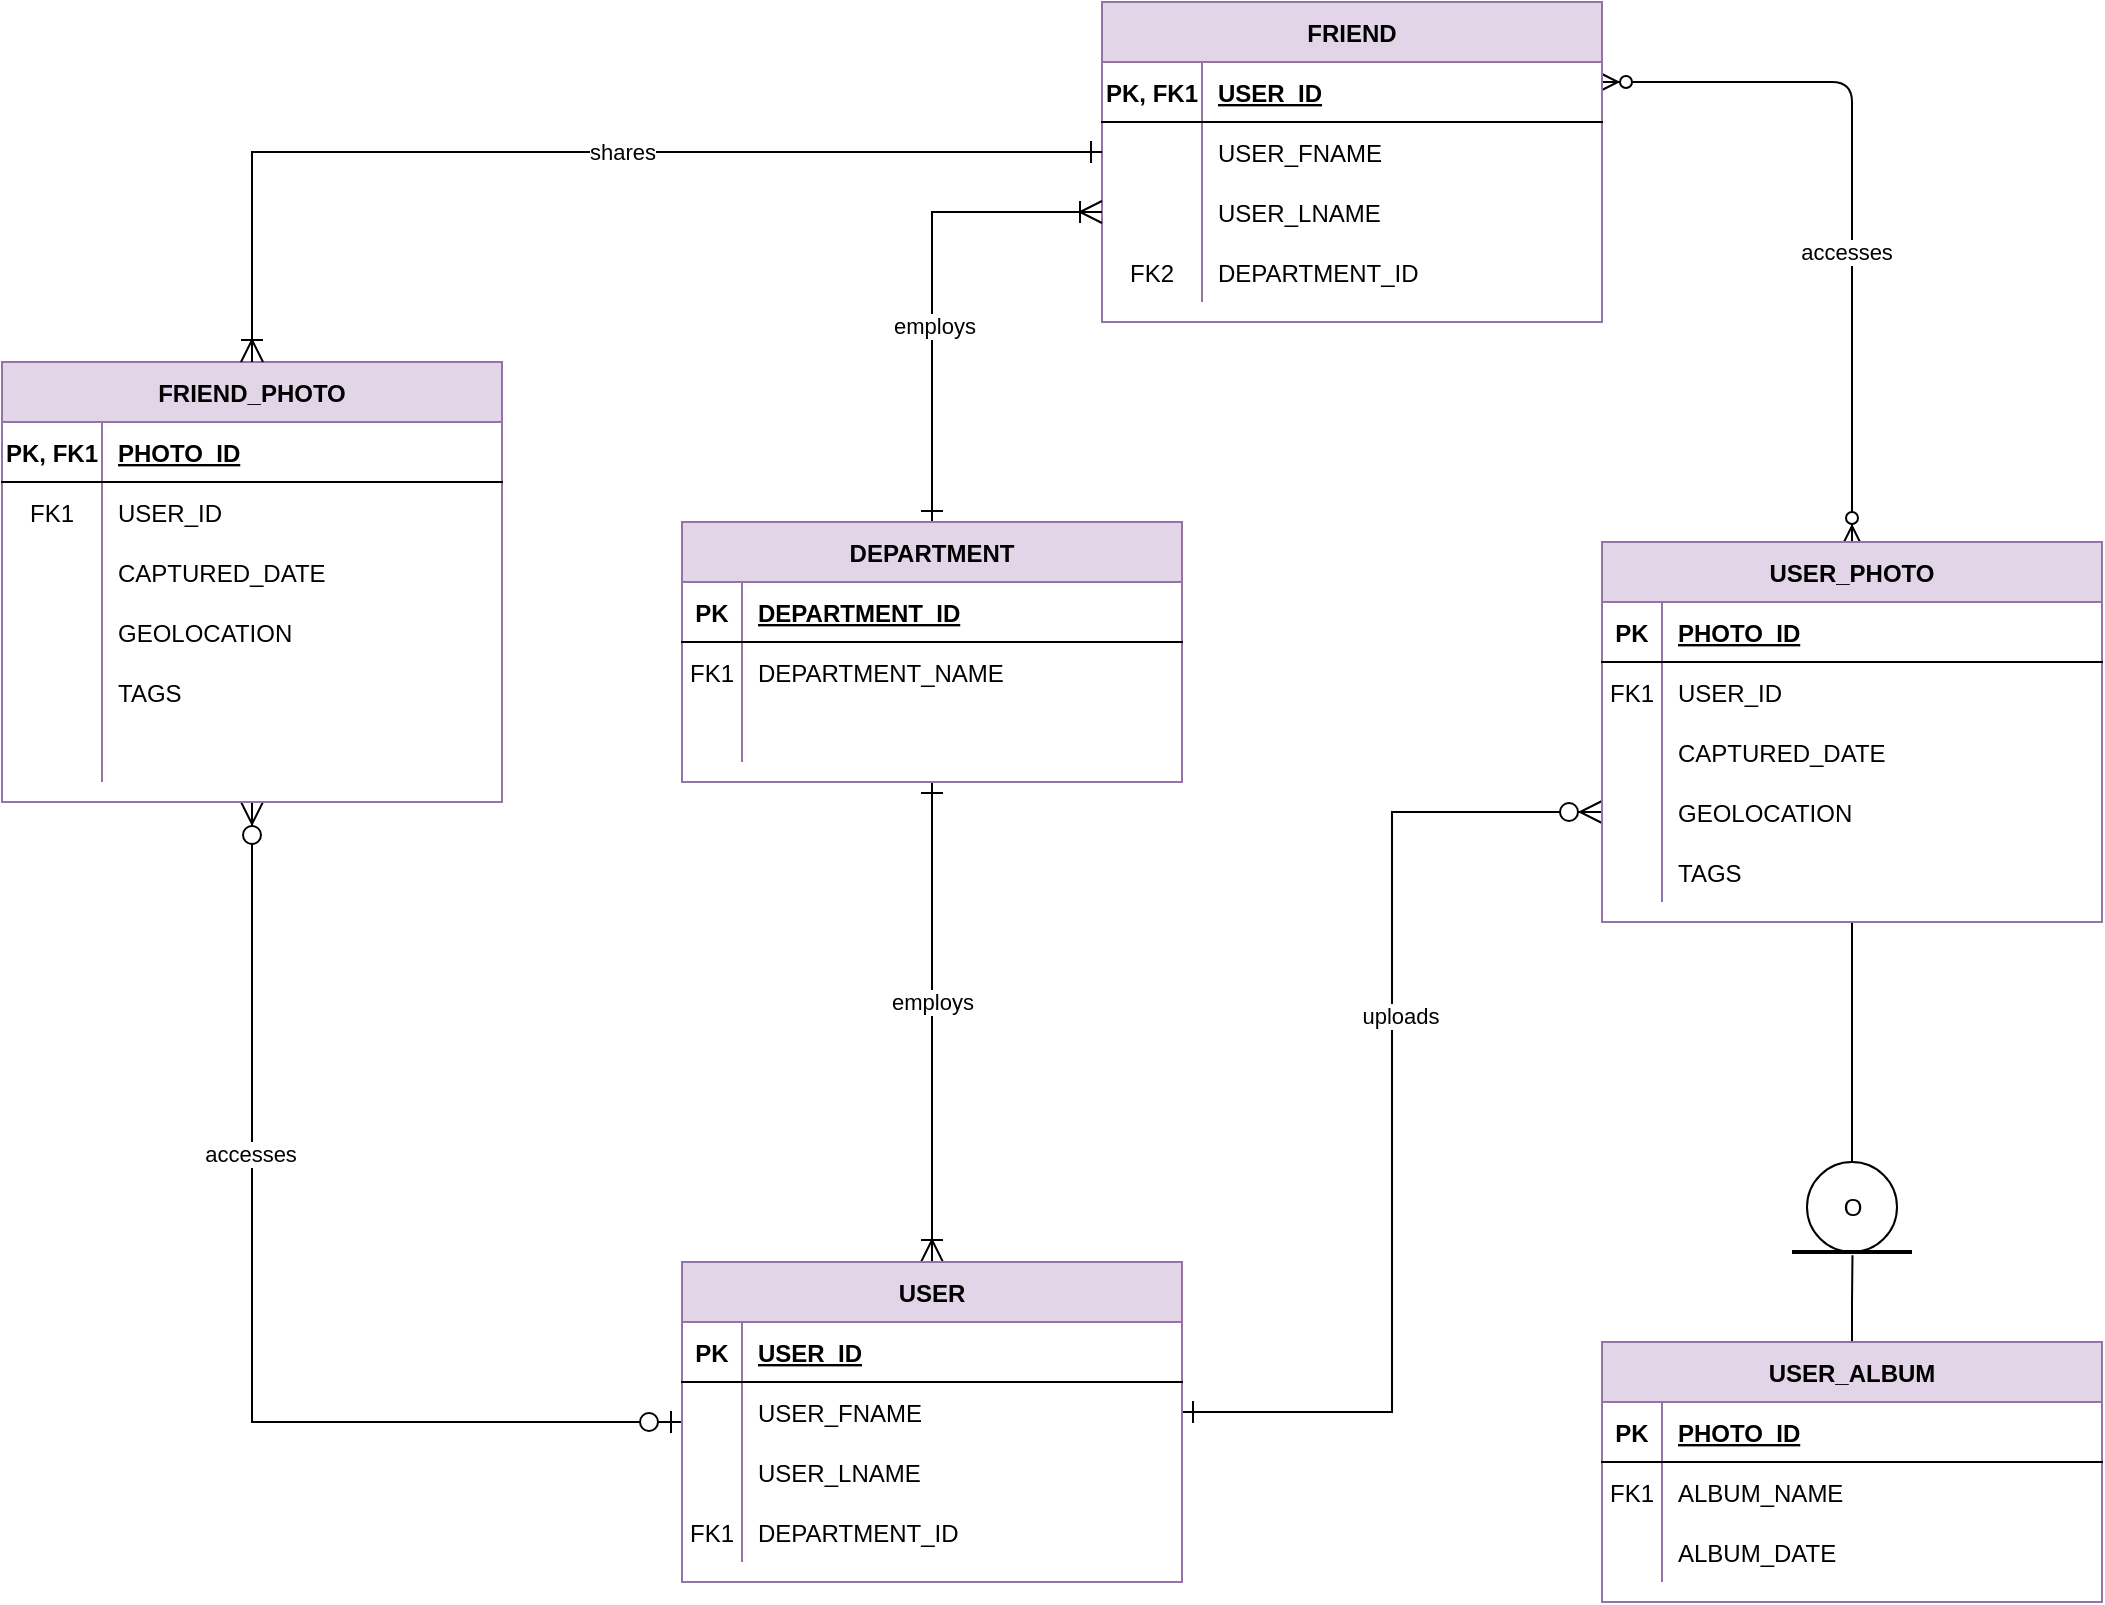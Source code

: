 <mxfile version="13.6.2" type="device"><diagram id="R2lEEEUBdFMjLlhIrx00" name="Page-1"><mxGraphModel dx="2441" dy="917" grid="1" gridSize="10" guides="1" tooltips="1" connect="1" arrows="1" fold="1" page="1" pageScale="1" pageWidth="850" pageHeight="1100" math="0" shadow="0" extFonts="Permanent Marker^https://fonts.googleapis.com/css?family=Permanent+Marker"><root><mxCell id="0"/><mxCell id="1" parent="0"/><mxCell id="C-vyLk0tnHw3VtMMgP7b-12" value="" style="endArrow=ERzeroToMany;startArrow=ERzeroToMany;endFill=1;startFill=1;entryX=0.5;entryY=0;entryDx=0;entryDy=0;edgeStyle=elbowEdgeStyle;elbow=vertical;exitX=1;exitY=0.25;exitDx=0;exitDy=0;" parent="1" source="C-vyLk0tnHw3VtMMgP7b-2" target="C-vyLk0tnHw3VtMMgP7b-13" edge="1"><mxGeometry width="100" height="100" relative="1" as="geometry"><mxPoint x="400" y="180" as="sourcePoint"/><mxPoint x="460" y="205" as="targetPoint"/><Array as="points"><mxPoint x="640" y="450"/></Array></mxGeometry></mxCell><mxCell id="fOMFk00uYpkulK1ANtyU-146" value="accesses" style="edgeLabel;html=1;align=center;verticalAlign=middle;resizable=0;points=[];" vertex="1" connectable="0" parent="C-vyLk0tnHw3VtMMgP7b-12"><mxGeometry x="0.188" y="-3" relative="1" as="geometry"><mxPoint y="-1" as="offset"/></mxGeometry></mxCell><mxCell id="fOMFk00uYpkulK1ANtyU-129" style="edgeStyle=orthogonalEdgeStyle;rounded=0;orthogonalLoop=1;jettySize=auto;html=1;exitX=0.5;exitY=1;exitDx=0;exitDy=0;entryX=0.5;entryY=0.25;entryDx=0;entryDy=0;entryPerimeter=0;" edge="1" parent="1" source="C-vyLk0tnHw3VtMMgP7b-13" target="fOMFk00uYpkulK1ANtyU-126"><mxGeometry relative="1" as="geometry"/></mxCell><mxCell id="fOMFk00uYpkulK1ANtyU-131" style="edgeStyle=orthogonalEdgeStyle;rounded=0;orthogonalLoop=1;jettySize=auto;html=1;exitX=0.5;exitY=0;exitDx=0;exitDy=0;entryX=0.504;entryY=0.663;entryDx=0;entryDy=0;entryPerimeter=0;endArrow=none;endFill=0;" edge="1" parent="1" source="fOMFk00uYpkulK1ANtyU-107" target="fOMFk00uYpkulK1ANtyU-130"><mxGeometry relative="1" as="geometry"/></mxCell><mxCell id="fOMFk00uYpkulK1ANtyU-134" style="edgeStyle=orthogonalEdgeStyle;rounded=0;orthogonalLoop=1;jettySize=auto;html=1;startArrow=ERone;startFill=0;startSize=9;endArrow=ERoneToMany;endFill=0;endSize=9;strokeWidth=1;" edge="1" parent="1" source="fOMFk00uYpkulK1ANtyU-47" target="C-vyLk0tnHw3VtMMgP7b-23"><mxGeometry relative="1" as="geometry"/></mxCell><mxCell id="fOMFk00uYpkulK1ANtyU-141" value="employs" style="edgeLabel;html=1;align=center;verticalAlign=middle;resizable=0;points=[];" vertex="1" connectable="0" parent="fOMFk00uYpkulK1ANtyU-134"><mxGeometry x="-0.083" relative="1" as="geometry"><mxPoint as="offset"/></mxGeometry></mxCell><mxCell id="C-vyLk0tnHw3VtMMgP7b-2" value="FRIEND" style="shape=table;startSize=30;container=1;collapsible=1;childLayout=tableLayout;fixedRows=1;rowLines=0;fontStyle=1;align=center;resizeLast=1;fillColor=#e1d5e7;strokeColor=#9673a6;" parent="1" vertex="1"><mxGeometry x="240" y="410" width="250" height="160" as="geometry"/></mxCell><mxCell id="C-vyLk0tnHw3VtMMgP7b-3" value="" style="shape=partialRectangle;collapsible=0;dropTarget=0;pointerEvents=0;fillColor=none;points=[[0,0.5],[1,0.5]];portConstraint=eastwest;top=0;left=0;right=0;bottom=1;" parent="C-vyLk0tnHw3VtMMgP7b-2" vertex="1"><mxGeometry y="30" width="250" height="30" as="geometry"/></mxCell><mxCell id="C-vyLk0tnHw3VtMMgP7b-4" value="PK, FK1" style="shape=partialRectangle;overflow=hidden;connectable=0;fillColor=none;top=0;left=0;bottom=0;right=0;fontStyle=1;" parent="C-vyLk0tnHw3VtMMgP7b-3" vertex="1"><mxGeometry width="50" height="30" as="geometry"/></mxCell><mxCell id="C-vyLk0tnHw3VtMMgP7b-5" value="USER_ID" style="shape=partialRectangle;overflow=hidden;connectable=0;fillColor=none;top=0;left=0;bottom=0;right=0;align=left;spacingLeft=6;fontStyle=5;" parent="C-vyLk0tnHw3VtMMgP7b-3" vertex="1"><mxGeometry x="50" width="200" height="30" as="geometry"/></mxCell><mxCell id="C-vyLk0tnHw3VtMMgP7b-9" value="" style="shape=partialRectangle;collapsible=0;dropTarget=0;pointerEvents=0;fillColor=none;points=[[0,0.5],[1,0.5]];portConstraint=eastwest;top=0;left=0;right=0;bottom=0;" parent="C-vyLk0tnHw3VtMMgP7b-2" vertex="1"><mxGeometry y="60" width="250" height="30" as="geometry"/></mxCell><mxCell id="C-vyLk0tnHw3VtMMgP7b-10" value="" style="shape=partialRectangle;overflow=hidden;connectable=0;fillColor=none;top=0;left=0;bottom=0;right=0;" parent="C-vyLk0tnHw3VtMMgP7b-9" vertex="1"><mxGeometry width="50" height="30" as="geometry"/></mxCell><mxCell id="C-vyLk0tnHw3VtMMgP7b-11" value="USER_FNAME" style="shape=partialRectangle;overflow=hidden;connectable=0;fillColor=none;top=0;left=0;bottom=0;right=0;align=left;spacingLeft=6;" parent="C-vyLk0tnHw3VtMMgP7b-9" vertex="1"><mxGeometry x="50" width="200" height="30" as="geometry"/></mxCell><mxCell id="fOMFk00uYpkulK1ANtyU-57" value="" style="shape=partialRectangle;collapsible=0;dropTarget=0;pointerEvents=0;fillColor=none;points=[[0,0.5],[1,0.5]];portConstraint=eastwest;top=0;left=0;right=0;bottom=0;" vertex="1" parent="C-vyLk0tnHw3VtMMgP7b-2"><mxGeometry y="90" width="250" height="30" as="geometry"/></mxCell><mxCell id="fOMFk00uYpkulK1ANtyU-58" value="" style="shape=partialRectangle;overflow=hidden;connectable=0;fillColor=none;top=0;left=0;bottom=0;right=0;" vertex="1" parent="fOMFk00uYpkulK1ANtyU-57"><mxGeometry width="50" height="30" as="geometry"/></mxCell><mxCell id="fOMFk00uYpkulK1ANtyU-59" value="USER_LNAME" style="shape=partialRectangle;overflow=hidden;connectable=0;fillColor=none;top=0;left=0;bottom=0;right=0;align=left;spacingLeft=6;" vertex="1" parent="fOMFk00uYpkulK1ANtyU-57"><mxGeometry x="50" width="200" height="30" as="geometry"/></mxCell><mxCell id="C-vyLk0tnHw3VtMMgP7b-6" value="" style="shape=partialRectangle;collapsible=0;dropTarget=0;pointerEvents=0;fillColor=none;points=[[0,0.5],[1,0.5]];portConstraint=eastwest;top=0;left=0;right=0;bottom=0;" parent="C-vyLk0tnHw3VtMMgP7b-2" vertex="1"><mxGeometry y="120" width="250" height="30" as="geometry"/></mxCell><mxCell id="C-vyLk0tnHw3VtMMgP7b-7" value="FK2" style="shape=partialRectangle;overflow=hidden;connectable=0;fillColor=none;top=0;left=0;bottom=0;right=0;" parent="C-vyLk0tnHw3VtMMgP7b-6" vertex="1"><mxGeometry width="50" height="30" as="geometry"/></mxCell><mxCell id="C-vyLk0tnHw3VtMMgP7b-8" value="DEPARTMENT_ID" style="shape=partialRectangle;overflow=hidden;connectable=0;fillColor=none;top=0;left=0;bottom=0;right=0;align=left;spacingLeft=6;" parent="C-vyLk0tnHw3VtMMgP7b-6" vertex="1"><mxGeometry x="50" width="200" height="30" as="geometry"/></mxCell><mxCell id="fOMFk00uYpkulK1ANtyU-126" value="O" style="ellipse;whiteSpace=wrap;html=1;aspect=fixed;" vertex="1" parent="1"><mxGeometry x="592.5" y="990" width="45" height="45" as="geometry"/></mxCell><mxCell id="fOMFk00uYpkulK1ANtyU-130" value="" style="line;strokeWidth=2;html=1;" vertex="1" parent="1"><mxGeometry x="585" y="1030" width="60" height="10" as="geometry"/></mxCell><mxCell id="fOMFk00uYpkulK1ANtyU-132" style="edgeStyle=orthogonalEdgeStyle;rounded=0;orthogonalLoop=1;jettySize=auto;html=1;exitX=1;exitY=0.5;exitDx=0;exitDy=0;entryX=0;entryY=0.5;entryDx=0;entryDy=0;endArrow=ERzeroToMany;endFill=1;startArrow=ERone;startFill=0;strokeWidth=1;endSize=9;startSize=9;" edge="1" parent="1" source="C-vyLk0tnHw3VtMMgP7b-27" target="C-vyLk0tnHw3VtMMgP7b-20"><mxGeometry relative="1" as="geometry"/></mxCell><mxCell id="fOMFk00uYpkulK1ANtyU-142" value="uploads" style="edgeLabel;html=1;align=center;verticalAlign=middle;resizable=0;points=[];" vertex="1" connectable="0" parent="fOMFk00uYpkulK1ANtyU-132"><mxGeometry x="0.19" y="-4" relative="1" as="geometry"><mxPoint as="offset"/></mxGeometry></mxCell><mxCell id="fOMFk00uYpkulK1ANtyU-136" style="edgeStyle=orthogonalEdgeStyle;rounded=0;orthogonalLoop=1;jettySize=auto;html=1;entryX=0;entryY=0.5;entryDx=0;entryDy=0;startArrow=ERone;startFill=0;startSize=9;endArrow=ERoneToMany;endFill=0;endSize=9;strokeWidth=1;" edge="1" parent="1" source="fOMFk00uYpkulK1ANtyU-47" target="fOMFk00uYpkulK1ANtyU-57"><mxGeometry relative="1" as="geometry"/></mxCell><mxCell id="fOMFk00uYpkulK1ANtyU-144" value="employs" style="edgeLabel;html=1;align=center;verticalAlign=middle;resizable=0;points=[];" vertex="1" connectable="0" parent="fOMFk00uYpkulK1ANtyU-136"><mxGeometry x="-0.181" y="-1" relative="1" as="geometry"><mxPoint as="offset"/></mxGeometry></mxCell><mxCell id="fOMFk00uYpkulK1ANtyU-139" style="edgeStyle=orthogonalEdgeStyle;rounded=0;orthogonalLoop=1;jettySize=auto;html=1;entryX=0.5;entryY=1;entryDx=0;entryDy=0;startArrow=ERzeroToOne;startFill=1;startSize=9;endArrow=ERzeroToMany;endFill=1;endSize=9;strokeWidth=1;" edge="1" parent="1" source="C-vyLk0tnHw3VtMMgP7b-23" target="fOMFk00uYpkulK1ANtyU-88"><mxGeometry relative="1" as="geometry"/></mxCell><mxCell id="fOMFk00uYpkulK1ANtyU-140" value="accesses" style="edgeLabel;html=1;align=center;verticalAlign=middle;resizable=0;points=[];" vertex="1" connectable="0" parent="fOMFk00uYpkulK1ANtyU-139"><mxGeometry x="0.33" y="1" relative="1" as="geometry"><mxPoint as="offset"/></mxGeometry></mxCell><mxCell id="C-vyLk0tnHw3VtMMgP7b-23" value="USER" style="shape=table;startSize=30;container=1;collapsible=1;childLayout=tableLayout;fixedRows=1;rowLines=0;fontStyle=1;align=center;resizeLast=1;fillColor=#e1d5e7;strokeColor=#9673a6;" parent="1" vertex="1"><mxGeometry x="30" y="1040" width="250" height="160" as="geometry"/></mxCell><mxCell id="C-vyLk0tnHw3VtMMgP7b-24" value="" style="shape=partialRectangle;collapsible=0;dropTarget=0;pointerEvents=0;fillColor=none;points=[[0,0.5],[1,0.5]];portConstraint=eastwest;top=0;left=0;right=0;bottom=1;" parent="C-vyLk0tnHw3VtMMgP7b-23" vertex="1"><mxGeometry y="30" width="250" height="30" as="geometry"/></mxCell><mxCell id="C-vyLk0tnHw3VtMMgP7b-25" value="PK" style="shape=partialRectangle;overflow=hidden;connectable=0;fillColor=none;top=0;left=0;bottom=0;right=0;fontStyle=1;" parent="C-vyLk0tnHw3VtMMgP7b-24" vertex="1"><mxGeometry width="30" height="30" as="geometry"/></mxCell><mxCell id="C-vyLk0tnHw3VtMMgP7b-26" value="USER_ID" style="shape=partialRectangle;overflow=hidden;connectable=0;fillColor=none;top=0;left=0;bottom=0;right=0;align=left;spacingLeft=6;fontStyle=5;" parent="C-vyLk0tnHw3VtMMgP7b-24" vertex="1"><mxGeometry x="30" width="220" height="30" as="geometry"/></mxCell><mxCell id="C-vyLk0tnHw3VtMMgP7b-27" value="" style="shape=partialRectangle;collapsible=0;dropTarget=0;pointerEvents=0;fillColor=none;points=[[0,0.5],[1,0.5]];portConstraint=eastwest;top=0;left=0;right=0;bottom=0;" parent="C-vyLk0tnHw3VtMMgP7b-23" vertex="1"><mxGeometry y="60" width="250" height="30" as="geometry"/></mxCell><mxCell id="C-vyLk0tnHw3VtMMgP7b-28" value="" style="shape=partialRectangle;overflow=hidden;connectable=0;fillColor=none;top=0;left=0;bottom=0;right=0;" parent="C-vyLk0tnHw3VtMMgP7b-27" vertex="1"><mxGeometry width="30" height="30" as="geometry"/></mxCell><mxCell id="C-vyLk0tnHw3VtMMgP7b-29" value="USER_FNAME" style="shape=partialRectangle;overflow=hidden;connectable=0;fillColor=none;top=0;left=0;bottom=0;right=0;align=left;spacingLeft=6;" parent="C-vyLk0tnHw3VtMMgP7b-27" vertex="1"><mxGeometry x="30" width="220" height="30" as="geometry"/></mxCell><mxCell id="fOMFk00uYpkulK1ANtyU-1" value="" style="shape=partialRectangle;collapsible=0;dropTarget=0;pointerEvents=0;fillColor=none;points=[[0,0.5],[1,0.5]];portConstraint=eastwest;top=0;left=0;right=0;bottom=0;" vertex="1" parent="C-vyLk0tnHw3VtMMgP7b-23"><mxGeometry y="90" width="250" height="30" as="geometry"/></mxCell><mxCell id="fOMFk00uYpkulK1ANtyU-2" value="" style="shape=partialRectangle;overflow=hidden;connectable=0;fillColor=none;top=0;left=0;bottom=0;right=0;" vertex="1" parent="fOMFk00uYpkulK1ANtyU-1"><mxGeometry width="30" height="30" as="geometry"/></mxCell><mxCell id="fOMFk00uYpkulK1ANtyU-3" value="USER_LNAME" style="shape=partialRectangle;overflow=hidden;connectable=0;fillColor=none;top=0;left=0;bottom=0;right=0;align=left;spacingLeft=6;" vertex="1" parent="fOMFk00uYpkulK1ANtyU-1"><mxGeometry x="30" width="220" height="30" as="geometry"/></mxCell><mxCell id="fOMFk00uYpkulK1ANtyU-14" value="" style="shape=partialRectangle;collapsible=0;dropTarget=0;pointerEvents=0;fillColor=none;points=[[0,0.5],[1,0.5]];portConstraint=eastwest;top=0;left=0;right=0;bottom=0;" vertex="1" parent="C-vyLk0tnHw3VtMMgP7b-23"><mxGeometry y="120" width="250" height="30" as="geometry"/></mxCell><mxCell id="fOMFk00uYpkulK1ANtyU-15" value="FK1" style="shape=partialRectangle;overflow=hidden;connectable=0;fillColor=none;top=0;left=0;bottom=0;right=0;" vertex="1" parent="fOMFk00uYpkulK1ANtyU-14"><mxGeometry width="30" height="30" as="geometry"/></mxCell><mxCell id="fOMFk00uYpkulK1ANtyU-16" value="DEPARTMENT_ID" style="shape=partialRectangle;overflow=hidden;connectable=0;fillColor=none;top=0;left=0;bottom=0;right=0;align=left;spacingLeft=6;" vertex="1" parent="fOMFk00uYpkulK1ANtyU-14"><mxGeometry x="30" width="220" height="30" as="geometry"/></mxCell><mxCell id="fOMFk00uYpkulK1ANtyU-47" value="DEPARTMENT" style="shape=table;startSize=30;container=1;collapsible=1;childLayout=tableLayout;fixedRows=1;rowLines=0;fontStyle=1;align=center;resizeLast=1;fillColor=#e1d5e7;strokeColor=#9673a6;" vertex="1" parent="1"><mxGeometry x="30" y="670" width="250" height="130" as="geometry"/></mxCell><mxCell id="fOMFk00uYpkulK1ANtyU-48" value="" style="shape=partialRectangle;collapsible=0;dropTarget=0;pointerEvents=0;fillColor=none;points=[[0,0.5],[1,0.5]];portConstraint=eastwest;top=0;left=0;right=0;bottom=1;" vertex="1" parent="fOMFk00uYpkulK1ANtyU-47"><mxGeometry y="30" width="250" height="30" as="geometry"/></mxCell><mxCell id="fOMFk00uYpkulK1ANtyU-49" value="PK" style="shape=partialRectangle;overflow=hidden;connectable=0;fillColor=none;top=0;left=0;bottom=0;right=0;fontStyle=1;" vertex="1" parent="fOMFk00uYpkulK1ANtyU-48"><mxGeometry width="30" height="30" as="geometry"/></mxCell><mxCell id="fOMFk00uYpkulK1ANtyU-50" value="DEPARTMENT_ID" style="shape=partialRectangle;overflow=hidden;connectable=0;fillColor=none;top=0;left=0;bottom=0;right=0;align=left;spacingLeft=6;fontStyle=5;" vertex="1" parent="fOMFk00uYpkulK1ANtyU-48"><mxGeometry x="30" width="220" height="30" as="geometry"/></mxCell><mxCell id="fOMFk00uYpkulK1ANtyU-51" value="" style="shape=partialRectangle;collapsible=0;dropTarget=0;pointerEvents=0;fillColor=none;points=[[0,0.5],[1,0.5]];portConstraint=eastwest;top=0;left=0;right=0;bottom=0;" vertex="1" parent="fOMFk00uYpkulK1ANtyU-47"><mxGeometry y="60" width="250" height="30" as="geometry"/></mxCell><mxCell id="fOMFk00uYpkulK1ANtyU-52" value="FK1" style="shape=partialRectangle;overflow=hidden;connectable=0;fillColor=none;top=0;left=0;bottom=0;right=0;" vertex="1" parent="fOMFk00uYpkulK1ANtyU-51"><mxGeometry width="30" height="30" as="geometry"/></mxCell><mxCell id="fOMFk00uYpkulK1ANtyU-53" value="DEPARTMENT_NAME" style="shape=partialRectangle;overflow=hidden;connectable=0;fillColor=none;top=0;left=0;bottom=0;right=0;align=left;spacingLeft=6;" vertex="1" parent="fOMFk00uYpkulK1ANtyU-51"><mxGeometry x="30" width="220" height="30" as="geometry"/></mxCell><mxCell id="fOMFk00uYpkulK1ANtyU-54" value="" style="shape=partialRectangle;collapsible=0;dropTarget=0;pointerEvents=0;fillColor=none;points=[[0,0.5],[1,0.5]];portConstraint=eastwest;top=0;left=0;right=0;bottom=0;" vertex="1" parent="fOMFk00uYpkulK1ANtyU-47"><mxGeometry y="90" width="250" height="30" as="geometry"/></mxCell><mxCell id="fOMFk00uYpkulK1ANtyU-55" value="" style="shape=partialRectangle;overflow=hidden;connectable=0;fillColor=none;top=0;left=0;bottom=0;right=0;" vertex="1" parent="fOMFk00uYpkulK1ANtyU-54"><mxGeometry width="30" height="30" as="geometry"/></mxCell><mxCell id="fOMFk00uYpkulK1ANtyU-56" value="" style="shape=partialRectangle;overflow=hidden;connectable=0;fillColor=none;top=0;left=0;bottom=0;right=0;align=left;spacingLeft=6;" vertex="1" parent="fOMFk00uYpkulK1ANtyU-54"><mxGeometry x="30" width="220" height="30" as="geometry"/></mxCell><mxCell id="fOMFk00uYpkulK1ANtyU-88" value="FRIEND_PHOTO" style="shape=table;startSize=30;container=1;collapsible=1;childLayout=tableLayout;fixedRows=1;rowLines=0;fontStyle=1;align=center;resizeLast=1;fillColor=#e1d5e7;strokeColor=#9673a6;" vertex="1" parent="1"><mxGeometry x="-310" y="590" width="250" height="220" as="geometry"/></mxCell><mxCell id="fOMFk00uYpkulK1ANtyU-89" value="" style="shape=partialRectangle;collapsible=0;dropTarget=0;pointerEvents=0;fillColor=none;points=[[0,0.5],[1,0.5]];portConstraint=eastwest;top=0;left=0;right=0;bottom=1;" vertex="1" parent="fOMFk00uYpkulK1ANtyU-88"><mxGeometry y="30" width="250" height="30" as="geometry"/></mxCell><mxCell id="fOMFk00uYpkulK1ANtyU-90" value="PK, FK1" style="shape=partialRectangle;overflow=hidden;connectable=0;fillColor=none;top=0;left=0;bottom=0;right=0;fontStyle=1;" vertex="1" parent="fOMFk00uYpkulK1ANtyU-89"><mxGeometry width="50.0" height="30" as="geometry"/></mxCell><mxCell id="fOMFk00uYpkulK1ANtyU-91" value="PHOTO_ID" style="shape=partialRectangle;overflow=hidden;connectable=0;fillColor=none;top=0;left=0;bottom=0;right=0;align=left;spacingLeft=6;fontStyle=5;" vertex="1" parent="fOMFk00uYpkulK1ANtyU-89"><mxGeometry x="50.0" width="200.0" height="30" as="geometry"/></mxCell><mxCell id="fOMFk00uYpkulK1ANtyU-92" value="" style="shape=partialRectangle;collapsible=0;dropTarget=0;pointerEvents=0;fillColor=none;points=[[0,0.5],[1,0.5]];portConstraint=eastwest;top=0;left=0;right=0;bottom=0;" vertex="1" parent="fOMFk00uYpkulK1ANtyU-88"><mxGeometry y="60" width="250" height="30" as="geometry"/></mxCell><mxCell id="fOMFk00uYpkulK1ANtyU-93" value="FK1" style="shape=partialRectangle;overflow=hidden;connectable=0;fillColor=none;top=0;left=0;bottom=0;right=0;" vertex="1" parent="fOMFk00uYpkulK1ANtyU-92"><mxGeometry width="50.0" height="30" as="geometry"/></mxCell><mxCell id="fOMFk00uYpkulK1ANtyU-94" value="USER_ID" style="shape=partialRectangle;overflow=hidden;connectable=0;fillColor=none;top=0;left=0;bottom=0;right=0;align=left;spacingLeft=6;" vertex="1" parent="fOMFk00uYpkulK1ANtyU-92"><mxGeometry x="50.0" width="200.0" height="30" as="geometry"/></mxCell><mxCell id="fOMFk00uYpkulK1ANtyU-95" value="" style="shape=partialRectangle;collapsible=0;dropTarget=0;pointerEvents=0;fillColor=none;points=[[0,0.5],[1,0.5]];portConstraint=eastwest;top=0;left=0;right=0;bottom=0;" vertex="1" parent="fOMFk00uYpkulK1ANtyU-88"><mxGeometry y="90" width="250" height="30" as="geometry"/></mxCell><mxCell id="fOMFk00uYpkulK1ANtyU-96" value="" style="shape=partialRectangle;overflow=hidden;connectable=0;fillColor=none;top=0;left=0;bottom=0;right=0;" vertex="1" parent="fOMFk00uYpkulK1ANtyU-95"><mxGeometry width="50.0" height="30" as="geometry"/></mxCell><mxCell id="fOMFk00uYpkulK1ANtyU-97" value="CAPTURED_DATE" style="shape=partialRectangle;overflow=hidden;connectable=0;fillColor=none;top=0;left=0;bottom=0;right=0;align=left;spacingLeft=6;" vertex="1" parent="fOMFk00uYpkulK1ANtyU-95"><mxGeometry x="50.0" width="200.0" height="30" as="geometry"/></mxCell><mxCell id="fOMFk00uYpkulK1ANtyU-98" value="" style="shape=partialRectangle;collapsible=0;dropTarget=0;pointerEvents=0;fillColor=none;points=[[0,0.5],[1,0.5]];portConstraint=eastwest;top=0;left=0;right=0;bottom=0;" vertex="1" parent="fOMFk00uYpkulK1ANtyU-88"><mxGeometry y="120" width="250" height="30" as="geometry"/></mxCell><mxCell id="fOMFk00uYpkulK1ANtyU-99" value="" style="shape=partialRectangle;overflow=hidden;connectable=0;fillColor=none;top=0;left=0;bottom=0;right=0;" vertex="1" parent="fOMFk00uYpkulK1ANtyU-98"><mxGeometry width="50.0" height="30" as="geometry"/></mxCell><mxCell id="fOMFk00uYpkulK1ANtyU-100" value="GEOLOCATION" style="shape=partialRectangle;overflow=hidden;connectable=0;fillColor=none;top=0;left=0;bottom=0;right=0;align=left;spacingLeft=6;" vertex="1" parent="fOMFk00uYpkulK1ANtyU-98"><mxGeometry x="50.0" width="200.0" height="30" as="geometry"/></mxCell><mxCell id="fOMFk00uYpkulK1ANtyU-101" value="" style="shape=partialRectangle;collapsible=0;dropTarget=0;pointerEvents=0;fillColor=none;points=[[0,0.5],[1,0.5]];portConstraint=eastwest;top=0;left=0;right=0;bottom=0;" vertex="1" parent="fOMFk00uYpkulK1ANtyU-88"><mxGeometry y="150" width="250" height="30" as="geometry"/></mxCell><mxCell id="fOMFk00uYpkulK1ANtyU-102" value="" style="shape=partialRectangle;overflow=hidden;connectable=0;fillColor=none;top=0;left=0;bottom=0;right=0;" vertex="1" parent="fOMFk00uYpkulK1ANtyU-101"><mxGeometry width="50.0" height="30" as="geometry"/></mxCell><mxCell id="fOMFk00uYpkulK1ANtyU-103" value="TAGS" style="shape=partialRectangle;overflow=hidden;connectable=0;fillColor=none;top=0;left=0;bottom=0;right=0;align=left;spacingLeft=6;" vertex="1" parent="fOMFk00uYpkulK1ANtyU-101"><mxGeometry x="50.0" width="200.0" height="30" as="geometry"/></mxCell><mxCell id="fOMFk00uYpkulK1ANtyU-104" value="" style="shape=partialRectangle;collapsible=0;dropTarget=0;pointerEvents=0;fillColor=none;points=[[0,0.5],[1,0.5]];portConstraint=eastwest;top=0;left=0;right=0;bottom=0;" vertex="1" parent="fOMFk00uYpkulK1ANtyU-88"><mxGeometry y="180" width="250" height="30" as="geometry"/></mxCell><mxCell id="fOMFk00uYpkulK1ANtyU-105" value="" style="shape=partialRectangle;overflow=hidden;connectable=0;fillColor=none;top=0;left=0;bottom=0;right=0;" vertex="1" parent="fOMFk00uYpkulK1ANtyU-104"><mxGeometry width="50.0" height="30" as="geometry"/></mxCell><mxCell id="fOMFk00uYpkulK1ANtyU-106" value="" style="shape=partialRectangle;overflow=hidden;connectable=0;fillColor=none;top=0;left=0;bottom=0;right=0;align=left;spacingLeft=6;" vertex="1" parent="fOMFk00uYpkulK1ANtyU-104"><mxGeometry x="50.0" width="200.0" height="30" as="geometry"/></mxCell><mxCell id="fOMFk00uYpkulK1ANtyU-138" style="edgeStyle=orthogonalEdgeStyle;rounded=0;orthogonalLoop=1;jettySize=auto;html=1;exitX=0;exitY=0.5;exitDx=0;exitDy=0;startArrow=ERone;startFill=0;startSize=9;endArrow=ERoneToMany;endFill=0;endSize=9;strokeWidth=1;" edge="1" parent="1" source="C-vyLk0tnHw3VtMMgP7b-9" target="fOMFk00uYpkulK1ANtyU-88"><mxGeometry relative="1" as="geometry"/></mxCell><mxCell id="fOMFk00uYpkulK1ANtyU-145" value="shares" style="edgeLabel;html=1;align=center;verticalAlign=middle;resizable=0;points=[];" vertex="1" connectable="0" parent="fOMFk00uYpkulK1ANtyU-138"><mxGeometry x="-0.092" relative="1" as="geometry"><mxPoint as="offset"/></mxGeometry></mxCell><mxCell id="C-vyLk0tnHw3VtMMgP7b-13" value="USER_PHOTO" style="shape=table;startSize=30;container=1;collapsible=1;childLayout=tableLayout;fixedRows=1;rowLines=0;fontStyle=1;align=center;resizeLast=1;fillColor=#e1d5e7;strokeColor=#9673a6;" parent="1" vertex="1"><mxGeometry x="490" y="680" width="250" height="190" as="geometry"/></mxCell><mxCell id="C-vyLk0tnHw3VtMMgP7b-14" value="" style="shape=partialRectangle;collapsible=0;dropTarget=0;pointerEvents=0;fillColor=none;points=[[0,0.5],[1,0.5]];portConstraint=eastwest;top=0;left=0;right=0;bottom=1;" parent="C-vyLk0tnHw3VtMMgP7b-13" vertex="1"><mxGeometry y="30" width="250" height="30" as="geometry"/></mxCell><mxCell id="C-vyLk0tnHw3VtMMgP7b-15" value="PK" style="shape=partialRectangle;overflow=hidden;connectable=0;fillColor=none;top=0;left=0;bottom=0;right=0;fontStyle=1;" parent="C-vyLk0tnHw3VtMMgP7b-14" vertex="1"><mxGeometry width="30" height="30" as="geometry"/></mxCell><mxCell id="C-vyLk0tnHw3VtMMgP7b-16" value="PHOTO_ID" style="shape=partialRectangle;overflow=hidden;connectable=0;fillColor=none;top=0;left=0;bottom=0;right=0;align=left;spacingLeft=6;fontStyle=5;" parent="C-vyLk0tnHw3VtMMgP7b-14" vertex="1"><mxGeometry x="30" width="220" height="30" as="geometry"/></mxCell><mxCell id="fOMFk00uYpkulK1ANtyU-63" value="" style="shape=partialRectangle;collapsible=0;dropTarget=0;pointerEvents=0;fillColor=none;points=[[0,0.5],[1,0.5]];portConstraint=eastwest;top=0;left=0;right=0;bottom=0;" vertex="1" parent="C-vyLk0tnHw3VtMMgP7b-13"><mxGeometry y="60" width="250" height="30" as="geometry"/></mxCell><mxCell id="fOMFk00uYpkulK1ANtyU-64" value="FK1" style="shape=partialRectangle;overflow=hidden;connectable=0;fillColor=none;top=0;left=0;bottom=0;right=0;" vertex="1" parent="fOMFk00uYpkulK1ANtyU-63"><mxGeometry width="30" height="30" as="geometry"/></mxCell><mxCell id="fOMFk00uYpkulK1ANtyU-65" value="USER_ID" style="shape=partialRectangle;overflow=hidden;connectable=0;fillColor=none;top=0;left=0;bottom=0;right=0;align=left;spacingLeft=6;" vertex="1" parent="fOMFk00uYpkulK1ANtyU-63"><mxGeometry x="30" width="220" height="30" as="geometry"/></mxCell><mxCell id="C-vyLk0tnHw3VtMMgP7b-17" value="" style="shape=partialRectangle;collapsible=0;dropTarget=0;pointerEvents=0;fillColor=none;points=[[0,0.5],[1,0.5]];portConstraint=eastwest;top=0;left=0;right=0;bottom=0;" parent="C-vyLk0tnHw3VtMMgP7b-13" vertex="1"><mxGeometry y="90" width="250" height="30" as="geometry"/></mxCell><mxCell id="C-vyLk0tnHw3VtMMgP7b-18" value="" style="shape=partialRectangle;overflow=hidden;connectable=0;fillColor=none;top=0;left=0;bottom=0;right=0;" parent="C-vyLk0tnHw3VtMMgP7b-17" vertex="1"><mxGeometry width="30" height="30" as="geometry"/></mxCell><mxCell id="C-vyLk0tnHw3VtMMgP7b-19" value="CAPTURED_DATE" style="shape=partialRectangle;overflow=hidden;connectable=0;fillColor=none;top=0;left=0;bottom=0;right=0;align=left;spacingLeft=6;" parent="C-vyLk0tnHw3VtMMgP7b-17" vertex="1"><mxGeometry x="30" width="220" height="30" as="geometry"/></mxCell><mxCell id="C-vyLk0tnHw3VtMMgP7b-20" value="" style="shape=partialRectangle;collapsible=0;dropTarget=0;pointerEvents=0;fillColor=none;points=[[0,0.5],[1,0.5]];portConstraint=eastwest;top=0;left=0;right=0;bottom=0;" parent="C-vyLk0tnHw3VtMMgP7b-13" vertex="1"><mxGeometry y="120" width="250" height="30" as="geometry"/></mxCell><mxCell id="C-vyLk0tnHw3VtMMgP7b-21" value="" style="shape=partialRectangle;overflow=hidden;connectable=0;fillColor=none;top=0;left=0;bottom=0;right=0;" parent="C-vyLk0tnHw3VtMMgP7b-20" vertex="1"><mxGeometry width="30" height="30" as="geometry"/></mxCell><mxCell id="C-vyLk0tnHw3VtMMgP7b-22" value="GEOLOCATION" style="shape=partialRectangle;overflow=hidden;connectable=0;fillColor=none;top=0;left=0;bottom=0;right=0;align=left;spacingLeft=6;" parent="C-vyLk0tnHw3VtMMgP7b-20" vertex="1"><mxGeometry x="30" width="220" height="30" as="geometry"/></mxCell><mxCell id="fOMFk00uYpkulK1ANtyU-60" value="" style="shape=partialRectangle;collapsible=0;dropTarget=0;pointerEvents=0;fillColor=none;points=[[0,0.5],[1,0.5]];portConstraint=eastwest;top=0;left=0;right=0;bottom=0;" vertex="1" parent="C-vyLk0tnHw3VtMMgP7b-13"><mxGeometry y="150" width="250" height="30" as="geometry"/></mxCell><mxCell id="fOMFk00uYpkulK1ANtyU-61" value="" style="shape=partialRectangle;overflow=hidden;connectable=0;fillColor=none;top=0;left=0;bottom=0;right=0;" vertex="1" parent="fOMFk00uYpkulK1ANtyU-60"><mxGeometry width="30" height="30" as="geometry"/></mxCell><mxCell id="fOMFk00uYpkulK1ANtyU-62" value="TAGS" style="shape=partialRectangle;overflow=hidden;connectable=0;fillColor=none;top=0;left=0;bottom=0;right=0;align=left;spacingLeft=6;" vertex="1" parent="fOMFk00uYpkulK1ANtyU-60"><mxGeometry x="30" width="220" height="30" as="geometry"/></mxCell><mxCell id="fOMFk00uYpkulK1ANtyU-107" value="USER_ALBUM" style="shape=table;startSize=30;container=1;collapsible=1;childLayout=tableLayout;fixedRows=1;rowLines=0;fontStyle=1;align=center;resizeLast=1;fillColor=#e1d5e7;strokeColor=#9673a6;" vertex="1" parent="1"><mxGeometry x="490" y="1080" width="250" height="130" as="geometry"/></mxCell><mxCell id="fOMFk00uYpkulK1ANtyU-108" value="" style="shape=partialRectangle;collapsible=0;dropTarget=0;pointerEvents=0;fillColor=none;points=[[0,0.5],[1,0.5]];portConstraint=eastwest;top=0;left=0;right=0;bottom=1;" vertex="1" parent="fOMFk00uYpkulK1ANtyU-107"><mxGeometry y="30" width="250" height="30" as="geometry"/></mxCell><mxCell id="fOMFk00uYpkulK1ANtyU-109" value="PK" style="shape=partialRectangle;overflow=hidden;connectable=0;fillColor=none;top=0;left=0;bottom=0;right=0;fontStyle=1;" vertex="1" parent="fOMFk00uYpkulK1ANtyU-108"><mxGeometry width="30" height="30" as="geometry"/></mxCell><mxCell id="fOMFk00uYpkulK1ANtyU-110" value="PHOTO_ID" style="shape=partialRectangle;overflow=hidden;connectable=0;fillColor=none;top=0;left=0;bottom=0;right=0;align=left;spacingLeft=6;fontStyle=5;" vertex="1" parent="fOMFk00uYpkulK1ANtyU-108"><mxGeometry x="30" width="220" height="30" as="geometry"/></mxCell><mxCell id="fOMFk00uYpkulK1ANtyU-111" value="" style="shape=partialRectangle;collapsible=0;dropTarget=0;pointerEvents=0;fillColor=none;points=[[0,0.5],[1,0.5]];portConstraint=eastwest;top=0;left=0;right=0;bottom=0;" vertex="1" parent="fOMFk00uYpkulK1ANtyU-107"><mxGeometry y="60" width="250" height="30" as="geometry"/></mxCell><mxCell id="fOMFk00uYpkulK1ANtyU-112" value="FK1" style="shape=partialRectangle;overflow=hidden;connectable=0;fillColor=none;top=0;left=0;bottom=0;right=0;" vertex="1" parent="fOMFk00uYpkulK1ANtyU-111"><mxGeometry width="30" height="30" as="geometry"/></mxCell><mxCell id="fOMFk00uYpkulK1ANtyU-113" value="ALBUM_NAME" style="shape=partialRectangle;overflow=hidden;connectable=0;fillColor=none;top=0;left=0;bottom=0;right=0;align=left;spacingLeft=6;" vertex="1" parent="fOMFk00uYpkulK1ANtyU-111"><mxGeometry x="30" width="220" height="30" as="geometry"/></mxCell><mxCell id="fOMFk00uYpkulK1ANtyU-114" value="" style="shape=partialRectangle;collapsible=0;dropTarget=0;pointerEvents=0;fillColor=none;points=[[0,0.5],[1,0.5]];portConstraint=eastwest;top=0;left=0;right=0;bottom=0;" vertex="1" parent="fOMFk00uYpkulK1ANtyU-107"><mxGeometry y="90" width="250" height="30" as="geometry"/></mxCell><mxCell id="fOMFk00uYpkulK1ANtyU-115" value="" style="shape=partialRectangle;overflow=hidden;connectable=0;fillColor=none;top=0;left=0;bottom=0;right=0;" vertex="1" parent="fOMFk00uYpkulK1ANtyU-114"><mxGeometry width="30" height="30" as="geometry"/></mxCell><mxCell id="fOMFk00uYpkulK1ANtyU-116" value="ALBUM_DATE" style="shape=partialRectangle;overflow=hidden;connectable=0;fillColor=none;top=0;left=0;bottom=0;right=0;align=left;spacingLeft=6;" vertex="1" parent="fOMFk00uYpkulK1ANtyU-114"><mxGeometry x="30" width="220" height="30" as="geometry"/></mxCell></root></mxGraphModel></diagram></mxfile>